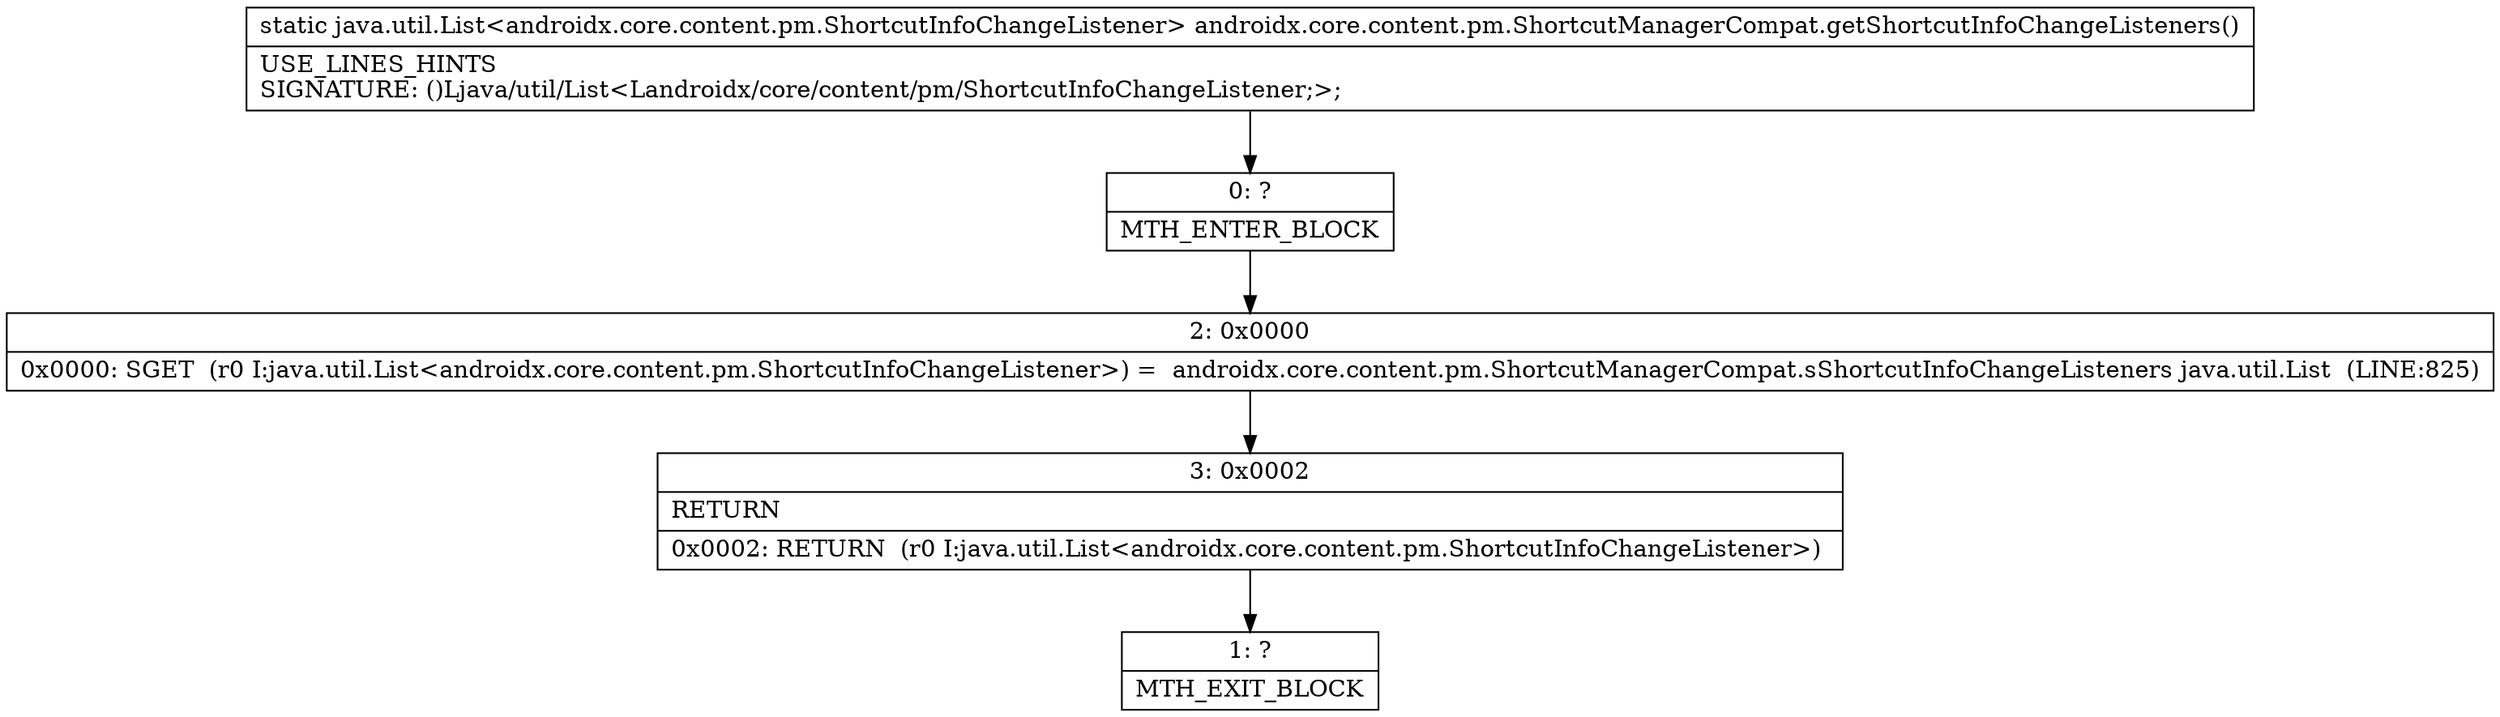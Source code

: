digraph "CFG forandroidx.core.content.pm.ShortcutManagerCompat.getShortcutInfoChangeListeners()Ljava\/util\/List;" {
Node_0 [shape=record,label="{0\:\ ?|MTH_ENTER_BLOCK\l}"];
Node_2 [shape=record,label="{2\:\ 0x0000|0x0000: SGET  (r0 I:java.util.List\<androidx.core.content.pm.ShortcutInfoChangeListener\>) =  androidx.core.content.pm.ShortcutManagerCompat.sShortcutInfoChangeListeners java.util.List  (LINE:825)\l}"];
Node_3 [shape=record,label="{3\:\ 0x0002|RETURN\l|0x0002: RETURN  (r0 I:java.util.List\<androidx.core.content.pm.ShortcutInfoChangeListener\>) \l}"];
Node_1 [shape=record,label="{1\:\ ?|MTH_EXIT_BLOCK\l}"];
MethodNode[shape=record,label="{static java.util.List\<androidx.core.content.pm.ShortcutInfoChangeListener\> androidx.core.content.pm.ShortcutManagerCompat.getShortcutInfoChangeListeners()  | USE_LINES_HINTS\lSIGNATURE: ()Ljava\/util\/List\<Landroidx\/core\/content\/pm\/ShortcutInfoChangeListener;\>;\l}"];
MethodNode -> Node_0;Node_0 -> Node_2;
Node_2 -> Node_3;
Node_3 -> Node_1;
}

